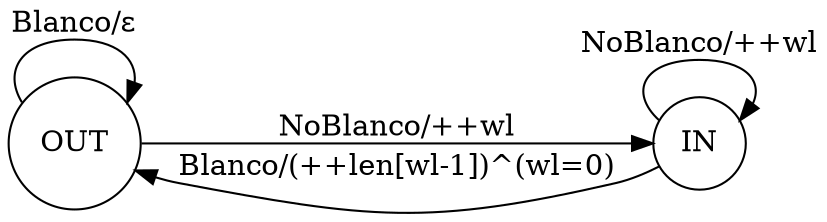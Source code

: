 digraph Histograma {
    rankdir=LR;
    node [shape = circle];
    OUT -> IN [label = "NoBlanco/++wl"];
    IN -> OUT [label = "Blanco/(++len[wl-1])^(wl=0)"];
    OUT -> OUT [label = "Blanco/ε"];
    IN -> IN [label = "NoBlanco/++wl"];
}

